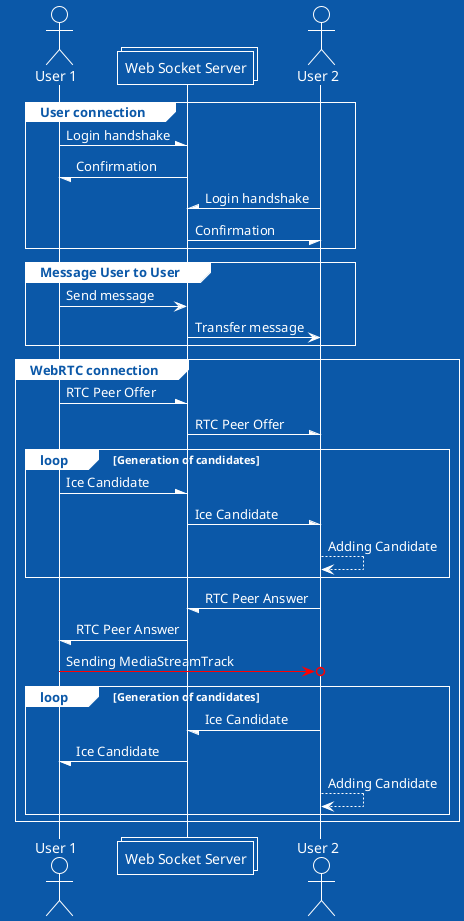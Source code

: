 @startuml webSocket
!theme amiga
actor "User 1" as U1
collections "Web Socket Server" as WS
actor "User 2" as U2
group User connection
	U1 -\ WS: Login handshake
	WS -/ U1: Confirmation
	U2 -\ WS: Login handshake
	WS -/ U2: Confirmation
end
group Message User to User
	U1 -> WS: Send message
	WS -> U2: Transfer message
end
group WebRTC connection
	U1 -\ WS: RTC Peer Offer
	WS -\ U2: RTC Peer Offer
	loop Generation of candidates
		U1 -\ WS: Ice Candidate
		WS -\ U2: Ice Candidate
		U2 --> U2: Adding Candidate
	end
	U2 -/ WS: RTC Peer Answer
	WS -/ U1: RTC Peer Answer
	U1 -[#red]>o U2: Sending MediaStreamTrack
	loop Generation of candidates
		U2 -/ WS: Ice Candidate
		WS -/ U1: Ice Candidate
		U2 --> U2: Adding Candidate
	end
end
@enduml